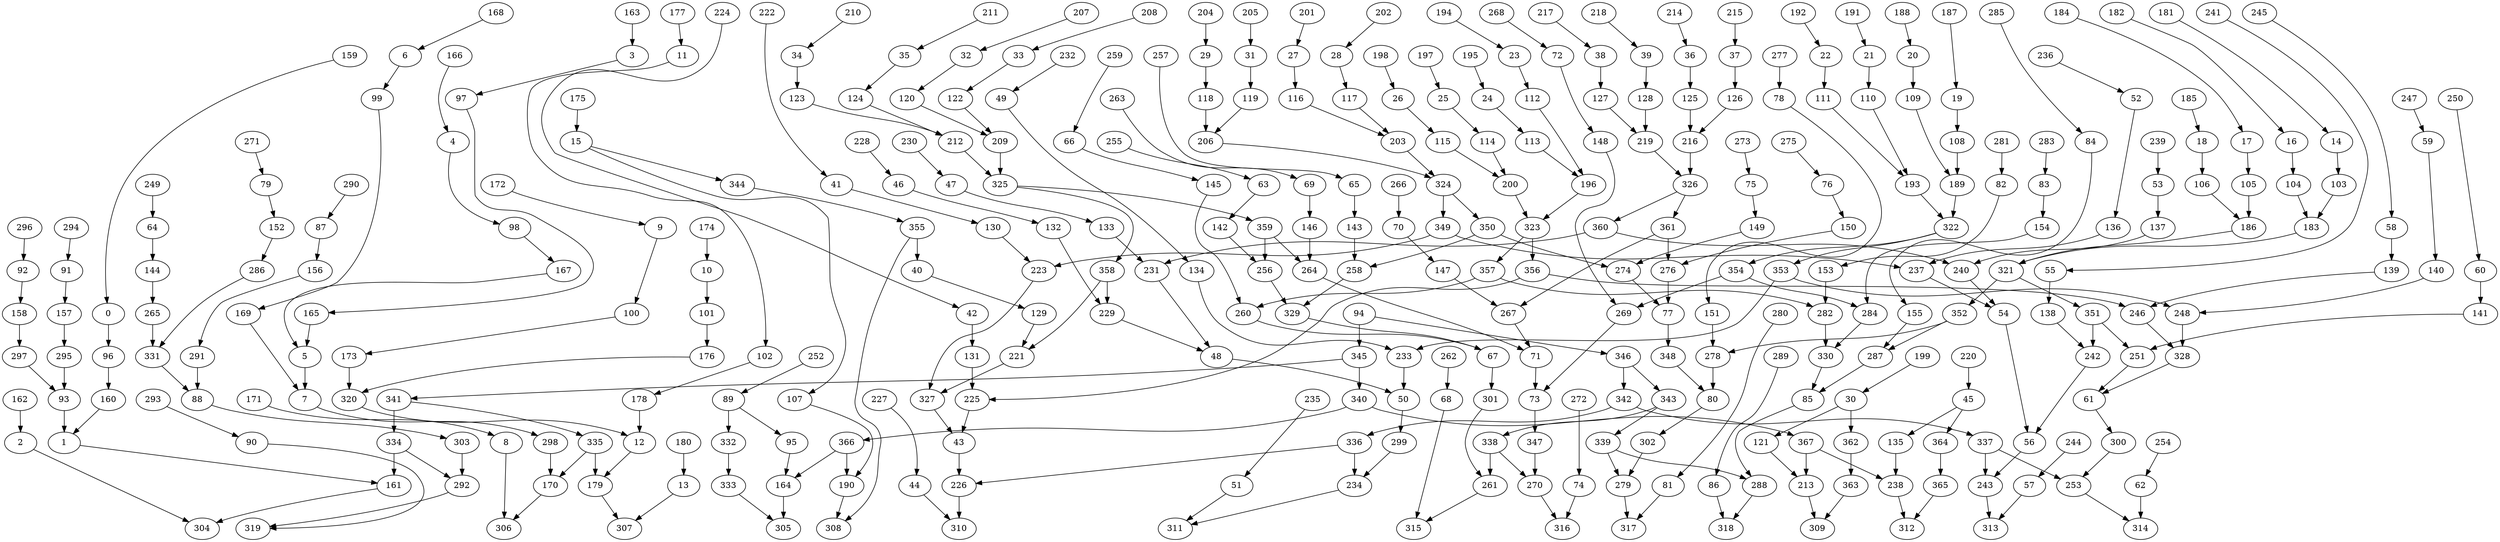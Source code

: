 digraph g {
0;
1;
2;
3;
4;
5;
6;
7;
8;
9;
10;
11;
12;
13;
14;
15;
16;
17;
18;
19;
20;
21;
22;
23;
24;
25;
26;
27;
28;
29;
30;
31;
32;
33;
34;
35;
36;
37;
38;
39;
40;
41;
42;
43;
44;
45;
46;
47;
48;
49;
50;
51;
52;
53;
54;
55;
56;
57;
58;
59;
60;
61;
62;
63;
64;
65;
66;
67;
68;
69;
70;
71;
72;
73;
74;
75;
76;
77;
78;
79;
80;
81;
82;
83;
84;
85;
86;
87;
88;
89;
90;
91;
92;
93;
94;
95;
96;
97;
98;
99;
100;
101;
102;
103;
104;
105;
106;
107;
108;
109;
110;
111;
112;
113;
114;
115;
116;
117;
118;
119;
120;
121;
122;
123;
124;
125;
126;
127;
128;
129;
130;
131;
132;
133;
134;
135;
136;
137;
138;
139;
140;
141;
142;
143;
144;
145;
146;
147;
148;
149;
150;
151;
152;
153;
154;
155;
156;
157;
158;
159;
160;
161;
162;
163;
164;
165;
166;
167;
168;
169;
170;
171;
172;
173;
174;
175;
176;
177;
178;
179;
180;
181;
182;
183;
184;
185;
186;
187;
188;
189;
190;
191;
192;
193;
194;
195;
196;
197;
198;
199;
200;
201;
202;
203;
204;
205;
206;
207;
208;
209;
210;
211;
212;
213;
214;
215;
216;
217;
218;
219;
220;
221;
222;
223;
224;
225;
226;
227;
228;
229;
230;
231;
232;
233;
234;
235;
236;
237;
238;
239;
240;
241;
242;
243;
244;
245;
246;
247;
248;
249;
250;
251;
252;
253;
254;
255;
256;
257;
258;
259;
260;
261;
262;
263;
264;
265;
266;
267;
268;
269;
270;
271;
272;
273;
274;
275;
276;
277;
278;
279;
280;
281;
282;
283;
284;
285;
286;
287;
288;
289;
290;
291;
292;
293;
294;
295;
296;
297;
298;
299;
300;
301;
302;
303;
304;
305;
306;
307;
308;
309;
310;
311;
312;
313;
314;
315;
316;
317;
318;
319;
320;
321;
322;
323;
324;
325;
326;
327;
328;
329;
330;
331;
332;
333;
334;
335;
336;
337;
338;
339;
340;
341;
342;
343;
344;
345;
346;
347;
348;
349;
350;
351;
352;
353;
354;
355;
356;
357;
358;
359;
360;
361;
362;
363;
364;
365;
366;
367;
0 -> 96 [weight=1];
1 -> 161 [weight=1];
2 -> 304 [weight=0];
3 -> 97 [weight=0];
4 -> 98 [weight=0];
5 -> 7 [weight=1];
6 -> 99 [weight=0];
7 -> 298 [weight=1];
8 -> 306 [weight=0];
9 -> 100 [weight=0];
10 -> 101 [weight=22];
11 -> 102 [weight=0];
12 -> 179 [weight=0];
13 -> 307 [weight=0];
14 -> 103 [weight=0];
15 -> 107 [weight=0];
15 -> 344 [weight=0];
16 -> 104 [weight=0];
17 -> 105 [weight=0];
18 -> 106 [weight=1];
19 -> 108 [weight=34];
20 -> 109 [weight=0];
21 -> 110 [weight=0];
22 -> 111 [weight=0];
23 -> 112 [weight=0];
24 -> 113 [weight=0];
25 -> 114 [weight=0];
26 -> 115 [weight=0];
27 -> 116 [weight=0];
28 -> 117 [weight=0];
29 -> 118 [weight=22];
30 -> 121 [weight=0];
30 -> 362 [weight=17];
31 -> 119 [weight=19];
32 -> 120 [weight=0];
33 -> 122 [weight=0];
34 -> 123 [weight=1];
35 -> 124 [weight=0];
36 -> 125 [weight=20];
37 -> 126 [weight=20];
38 -> 127 [weight=17];
39 -> 128 [weight=0];
40 -> 129 [weight=0];
41 -> 130 [weight=0];
42 -> 131 [weight=18];
43 -> 226 [weight=18];
44 -> 310 [weight=22];
45 -> 135 [weight=0];
45 -> 364 [weight=0];
46 -> 132 [weight=0];
47 -> 133 [weight=0];
48 -> 50 [weight=3];
49 -> 134 [weight=0];
50 -> 299 [weight=2];
51 -> 311 [weight=0];
52 -> 136 [weight=0];
53 -> 137 [weight=1];
54 -> 56 [weight=0];
55 -> 138 [weight=17];
56 -> 243 [weight=4];
57 -> 313 [weight=0];
58 -> 139 [weight=21];
59 -> 140 [weight=0];
60 -> 141 [weight=1];
61 -> 300 [weight=0];
62 -> 314 [weight=23];
63 -> 142 [weight=0];
64 -> 144 [weight=21];
65 -> 143 [weight=0];
66 -> 145 [weight=0];
67 -> 301 [weight=0];
68 -> 315 [weight=0];
69 -> 146 [weight=3];
70 -> 147 [weight=0];
71 -> 73 [weight=0];
72 -> 148 [weight=0];
73 -> 347 [weight=18];
74 -> 316 [weight=0];
75 -> 149 [weight=0];
76 -> 150 [weight=0];
77 -> 348 [weight=23];
78 -> 151 [weight=0];
79 -> 152 [weight=0];
80 -> 302 [weight=0];
81 -> 317 [weight=0];
82 -> 153 [weight=0];
83 -> 154 [weight=0];
84 -> 155 [weight=0];
85 -> 288 [weight=0];
86 -> 318 [weight=0];
87 -> 156 [weight=0];
88 -> 303 [weight=0];
89 -> 95 [weight=0];
89 -> 332 [weight=1];
90 -> 319 [weight=0];
91 -> 157 [weight=0];
92 -> 158 [weight=0];
93 -> 1 [weight=2];
94 -> 345 [weight=21];
94 -> 346 [weight=1];
95 -> 164 [weight=0];
96 -> 160 [weight=0];
97 -> 165 [weight=0];
98 -> 167 [weight=0];
99 -> 169 [weight=0];
100 -> 173 [weight=0];
101 -> 176 [weight=0];
102 -> 178 [weight=0];
103 -> 183 [weight=0];
104 -> 183 [weight=0];
105 -> 186 [weight=2];
106 -> 186 [weight=0];
107 -> 190 [weight=0];
108 -> 189 [weight=18];
109 -> 189 [weight=0];
110 -> 193 [weight=0];
111 -> 193 [weight=0];
112 -> 196 [weight=0];
113 -> 196 [weight=0];
114 -> 200 [weight=0];
115 -> 200 [weight=1];
116 -> 203 [weight=0];
117 -> 203 [weight=0];
118 -> 206 [weight=22];
119 -> 206 [weight=17];
120 -> 209 [weight=0];
121 -> 213 [weight=17];
122 -> 209 [weight=0];
123 -> 212 [weight=0];
124 -> 212 [weight=0];
125 -> 216 [weight=20];
126 -> 216 [weight=22];
127 -> 219 [weight=0];
128 -> 219 [weight=17];
129 -> 221 [weight=0];
130 -> 223 [weight=0];
131 -> 225 [weight=20];
132 -> 229 [weight=0];
133 -> 231 [weight=1];
134 -> 233 [weight=0];
135 -> 238 [weight=0];
136 -> 237 [weight=0];
137 -> 240 [weight=0];
138 -> 242 [weight=3];
139 -> 246 [weight=0];
140 -> 248 [weight=0];
141 -> 251 [weight=0];
142 -> 256 [weight=18];
143 -> 258 [weight=0];
144 -> 265 [weight=22];
145 -> 260 [weight=0];
146 -> 264 [weight=0];
147 -> 267 [weight=1];
148 -> 269 [weight=0];
149 -> 274 [weight=0];
150 -> 276 [weight=0];
151 -> 278 [weight=1];
152 -> 286 [weight=0];
153 -> 282 [weight=1];
154 -> 284 [weight=0];
155 -> 287 [weight=0];
156 -> 291 [weight=0];
157 -> 295 [weight=0];
158 -> 297 [weight=0];
159 -> 0 [weight=0];
160 -> 1 [weight=0];
161 -> 304 [weight=0];
162 -> 2 [weight=0];
163 -> 3 [weight=0];
164 -> 305 [weight=19];
165 -> 5 [weight=1];
166 -> 4 [weight=0];
167 -> 5 [weight=0];
168 -> 6 [weight=0];
169 -> 7 [weight=0];
170 -> 306 [weight=0];
171 -> 8 [weight=0];
172 -> 9 [weight=0];
173 -> 320 [weight=2];
174 -> 10 [weight=20];
175 -> 15 [weight=0];
176 -> 320 [weight=0];
177 -> 11 [weight=0];
178 -> 12 [weight=1];
179 -> 307 [weight=0];
180 -> 13 [weight=23];
181 -> 14 [weight=0];
182 -> 16 [weight=0];
183 -> 321 [weight=0];
184 -> 17 [weight=0];
185 -> 18 [weight=0];
186 -> 321 [weight=0];
187 -> 19 [weight=0];
188 -> 20 [weight=0];
189 -> 322 [weight=21];
190 -> 308 [weight=0];
191 -> 21 [weight=0];
192 -> 22 [weight=0];
193 -> 322 [weight=17];
194 -> 23 [weight=0];
195 -> 24 [weight=0];
196 -> 323 [weight=0];
197 -> 25 [weight=0];
198 -> 26 [weight=0];
199 -> 30 [weight=0];
200 -> 323 [weight=1];
201 -> 27 [weight=0];
202 -> 28 [weight=0];
203 -> 324 [weight=3];
204 -> 29 [weight=20];
205 -> 31 [weight=22];
206 -> 324 [weight=4];
207 -> 32 [weight=0];
208 -> 33 [weight=0];
209 -> 325 [weight=7];
210 -> 34 [weight=0];
211 -> 35 [weight=0];
212 -> 325 [weight=6];
213 -> 309 [weight=17];
214 -> 36 [weight=0];
215 -> 37 [weight=18];
216 -> 326 [weight=10];
217 -> 38 [weight=0];
218 -> 39 [weight=0];
219 -> 326 [weight=5];
220 -> 45 [weight=1];
221 -> 327 [weight=3];
222 -> 41 [weight=0];
223 -> 327 [weight=0];
224 -> 42 [weight=0];
225 -> 43 [weight=3];
226 -> 310 [weight=34];
227 -> 44 [weight=0];
228 -> 46 [weight=0];
229 -> 48 [weight=3];
230 -> 47 [weight=0];
231 -> 48 [weight=0];
232 -> 49 [weight=0];
233 -> 50 [weight=1];
234 -> 311 [weight=0];
235 -> 51 [weight=0];
236 -> 52 [weight=0];
237 -> 54 [weight=0];
238 -> 312 [weight=0];
239 -> 53 [weight=0];
240 -> 54 [weight=5];
241 -> 55 [weight=0];
242 -> 56 [weight=0];
243 -> 313 [weight=0];
244 -> 57 [weight=0];
245 -> 58 [weight=0];
246 -> 328 [weight=2];
247 -> 59 [weight=0];
248 -> 328 [weight=4];
249 -> 64 [weight=20];
250 -> 60 [weight=0];
251 -> 61 [weight=0];
252 -> 89 [weight=0];
253 -> 314 [weight=0];
254 -> 62 [weight=0];
255 -> 63 [weight=0];
256 -> 329 [weight=4];
257 -> 65 [weight=0];
258 -> 329 [weight=7];
259 -> 66 [weight=0];
260 -> 67 [weight=0];
261 -> 315 [weight=0];
262 -> 68 [weight=0];
263 -> 69 [weight=0];
264 -> 71 [weight=0];
265 -> 331 [weight=20];
266 -> 70 [weight=17];
267 -> 71 [weight=1];
268 -> 72 [weight=0];
269 -> 73 [weight=1];
270 -> 316 [weight=0];
271 -> 79 [weight=0];
272 -> 74 [weight=0];
273 -> 75 [weight=0];
274 -> 77 [weight=1];
275 -> 76 [weight=0];
276 -> 77 [weight=8];
277 -> 78 [weight=0];
278 -> 80 [weight=7];
279 -> 317 [weight=0];
280 -> 81 [weight=0];
281 -> 82 [weight=0];
282 -> 330 [weight=0];
283 -> 83 [weight=0];
284 -> 330 [weight=0];
285 -> 84 [weight=0];
286 -> 331 [weight=0];
287 -> 85 [weight=1];
288 -> 318 [weight=0];
289 -> 86 [weight=0];
290 -> 87 [weight=0];
291 -> 88 [weight=21];
292 -> 319 [weight=0];
293 -> 90 [weight=0];
294 -> 91 [weight=0];
295 -> 93 [weight=0];
296 -> 92 [weight=0];
297 -> 93 [weight=0];
298 -> 170 [weight=1];
299 -> 234 [weight=17];
300 -> 253 [weight=0];
301 -> 261 [weight=0];
302 -> 279 [weight=1];
303 -> 292 [weight=5];
320 -> 12 [weight=0];
321 -> 351 [weight=0];
321 -> 352 [weight=3];
322 -> 353 [weight=3];
322 -> 354 [weight=1];
323 -> 356 [weight=8];
323 -> 357 [weight=4];
324 -> 349 [weight=4];
324 -> 350 [weight=1];
325 -> 358 [weight=0];
325 -> 359 [weight=0];
326 -> 360 [weight=2];
326 -> 361 [weight=2];
327 -> 43 [weight=4];
328 -> 61 [weight=0];
329 -> 67 [weight=1];
330 -> 85 [weight=4];
331 -> 88 [weight=20];
332 -> 333 [weight=18];
333 -> 305 [weight=0];
334 -> 292 [weight=0];
334 -> 161 [weight=3];
335 -> 170 [weight=0];
335 -> 179 [weight=0];
336 -> 226 [weight=0];
336 -> 234 [weight=19];
337 -> 243 [weight=23];
337 -> 253 [weight=18];
338 -> 261 [weight=1];
338 -> 270 [weight=0];
339 -> 279 [weight=3];
339 -> 288 [weight=0];
340 -> 366 [weight=1];
340 -> 367 [weight=22];
341 -> 334 [weight=7];
341 -> 335 [weight=0];
342 -> 336 [weight=20];
342 -> 337 [weight=22];
343 -> 338 [weight=0];
343 -> 339 [weight=1];
344 -> 355 [weight=0];
345 -> 340 [weight=25];
345 -> 341 [weight=0];
346 -> 342 [weight=0];
346 -> 343 [weight=5];
347 -> 270 [weight=4];
348 -> 80 [weight=3];
349 -> 223 [weight=5];
349 -> 237 [weight=0];
350 -> 258 [weight=1];
350 -> 274 [weight=1];
351 -> 242 [weight=4];
351 -> 251 [weight=0];
352 -> 278 [weight=0];
352 -> 287 [weight=1];
353 -> 233 [weight=1];
353 -> 248 [weight=9];
354 -> 269 [weight=18];
354 -> 284 [weight=0];
355 -> 308 [weight=0];
355 -> 40 [weight=2];
356 -> 225 [weight=0];
356 -> 246 [weight=23];
357 -> 260 [weight=0];
357 -> 282 [weight=2];
358 -> 221 [weight=0];
358 -> 229 [weight=18];
359 -> 256 [weight=17];
359 -> 264 [weight=1];
360 -> 231 [weight=17];
360 -> 240 [weight=3];
361 -> 267 [weight=0];
361 -> 276 [weight=3];
362 -> 363 [weight=0];
363 -> 309 [weight=17];
364 -> 365 [weight=0];
365 -> 312 [weight=0];
366 -> 164 [weight=0];
366 -> 190 [weight=1];
367 -> 213 [weight=25];
367 -> 238 [weight=1];
}
